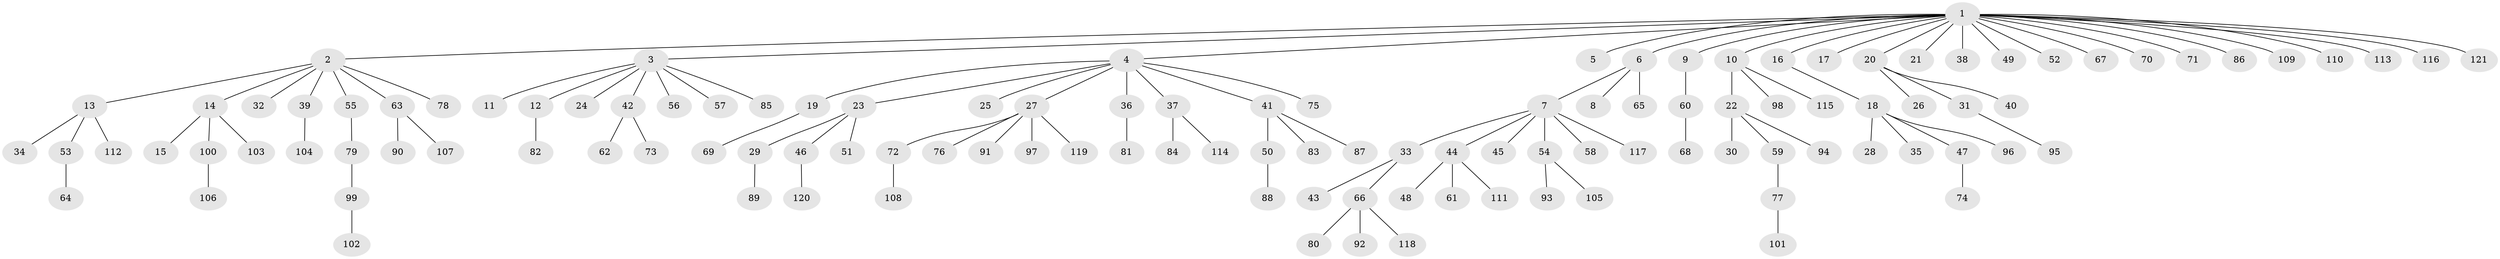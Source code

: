 // coarse degree distribution, {22: 0.013333333333333334, 7: 0.02666666666666667, 8: 0.013333333333333334, 1: 0.6533333333333333, 3: 0.10666666666666667, 5: 0.013333333333333334, 2: 0.17333333333333334}
// Generated by graph-tools (version 1.1) at 2025/50/03/04/25 22:50:38]
// undirected, 121 vertices, 120 edges
graph export_dot {
  node [color=gray90,style=filled];
  1;
  2;
  3;
  4;
  5;
  6;
  7;
  8;
  9;
  10;
  11;
  12;
  13;
  14;
  15;
  16;
  17;
  18;
  19;
  20;
  21;
  22;
  23;
  24;
  25;
  26;
  27;
  28;
  29;
  30;
  31;
  32;
  33;
  34;
  35;
  36;
  37;
  38;
  39;
  40;
  41;
  42;
  43;
  44;
  45;
  46;
  47;
  48;
  49;
  50;
  51;
  52;
  53;
  54;
  55;
  56;
  57;
  58;
  59;
  60;
  61;
  62;
  63;
  64;
  65;
  66;
  67;
  68;
  69;
  70;
  71;
  72;
  73;
  74;
  75;
  76;
  77;
  78;
  79;
  80;
  81;
  82;
  83;
  84;
  85;
  86;
  87;
  88;
  89;
  90;
  91;
  92;
  93;
  94;
  95;
  96;
  97;
  98;
  99;
  100;
  101;
  102;
  103;
  104;
  105;
  106;
  107;
  108;
  109;
  110;
  111;
  112;
  113;
  114;
  115;
  116;
  117;
  118;
  119;
  120;
  121;
  1 -- 2;
  1 -- 3;
  1 -- 4;
  1 -- 5;
  1 -- 6;
  1 -- 9;
  1 -- 10;
  1 -- 16;
  1 -- 17;
  1 -- 20;
  1 -- 21;
  1 -- 38;
  1 -- 49;
  1 -- 52;
  1 -- 67;
  1 -- 70;
  1 -- 71;
  1 -- 86;
  1 -- 109;
  1 -- 110;
  1 -- 113;
  1 -- 116;
  1 -- 121;
  2 -- 13;
  2 -- 14;
  2 -- 32;
  2 -- 39;
  2 -- 55;
  2 -- 63;
  2 -- 78;
  3 -- 11;
  3 -- 12;
  3 -- 24;
  3 -- 42;
  3 -- 56;
  3 -- 57;
  3 -- 85;
  4 -- 19;
  4 -- 23;
  4 -- 25;
  4 -- 27;
  4 -- 36;
  4 -- 37;
  4 -- 41;
  4 -- 75;
  6 -- 7;
  6 -- 8;
  6 -- 65;
  7 -- 33;
  7 -- 44;
  7 -- 45;
  7 -- 54;
  7 -- 58;
  7 -- 117;
  9 -- 60;
  10 -- 22;
  10 -- 98;
  10 -- 115;
  12 -- 82;
  13 -- 34;
  13 -- 53;
  13 -- 112;
  14 -- 15;
  14 -- 100;
  14 -- 103;
  16 -- 18;
  18 -- 28;
  18 -- 35;
  18 -- 47;
  18 -- 96;
  19 -- 69;
  20 -- 26;
  20 -- 31;
  20 -- 40;
  22 -- 30;
  22 -- 59;
  22 -- 94;
  23 -- 29;
  23 -- 46;
  23 -- 51;
  27 -- 72;
  27 -- 76;
  27 -- 91;
  27 -- 97;
  27 -- 119;
  29 -- 89;
  31 -- 95;
  33 -- 43;
  33 -- 66;
  36 -- 81;
  37 -- 84;
  37 -- 114;
  39 -- 104;
  41 -- 50;
  41 -- 83;
  41 -- 87;
  42 -- 62;
  42 -- 73;
  44 -- 48;
  44 -- 61;
  44 -- 111;
  46 -- 120;
  47 -- 74;
  50 -- 88;
  53 -- 64;
  54 -- 93;
  54 -- 105;
  55 -- 79;
  59 -- 77;
  60 -- 68;
  63 -- 90;
  63 -- 107;
  66 -- 80;
  66 -- 92;
  66 -- 118;
  72 -- 108;
  77 -- 101;
  79 -- 99;
  99 -- 102;
  100 -- 106;
}
